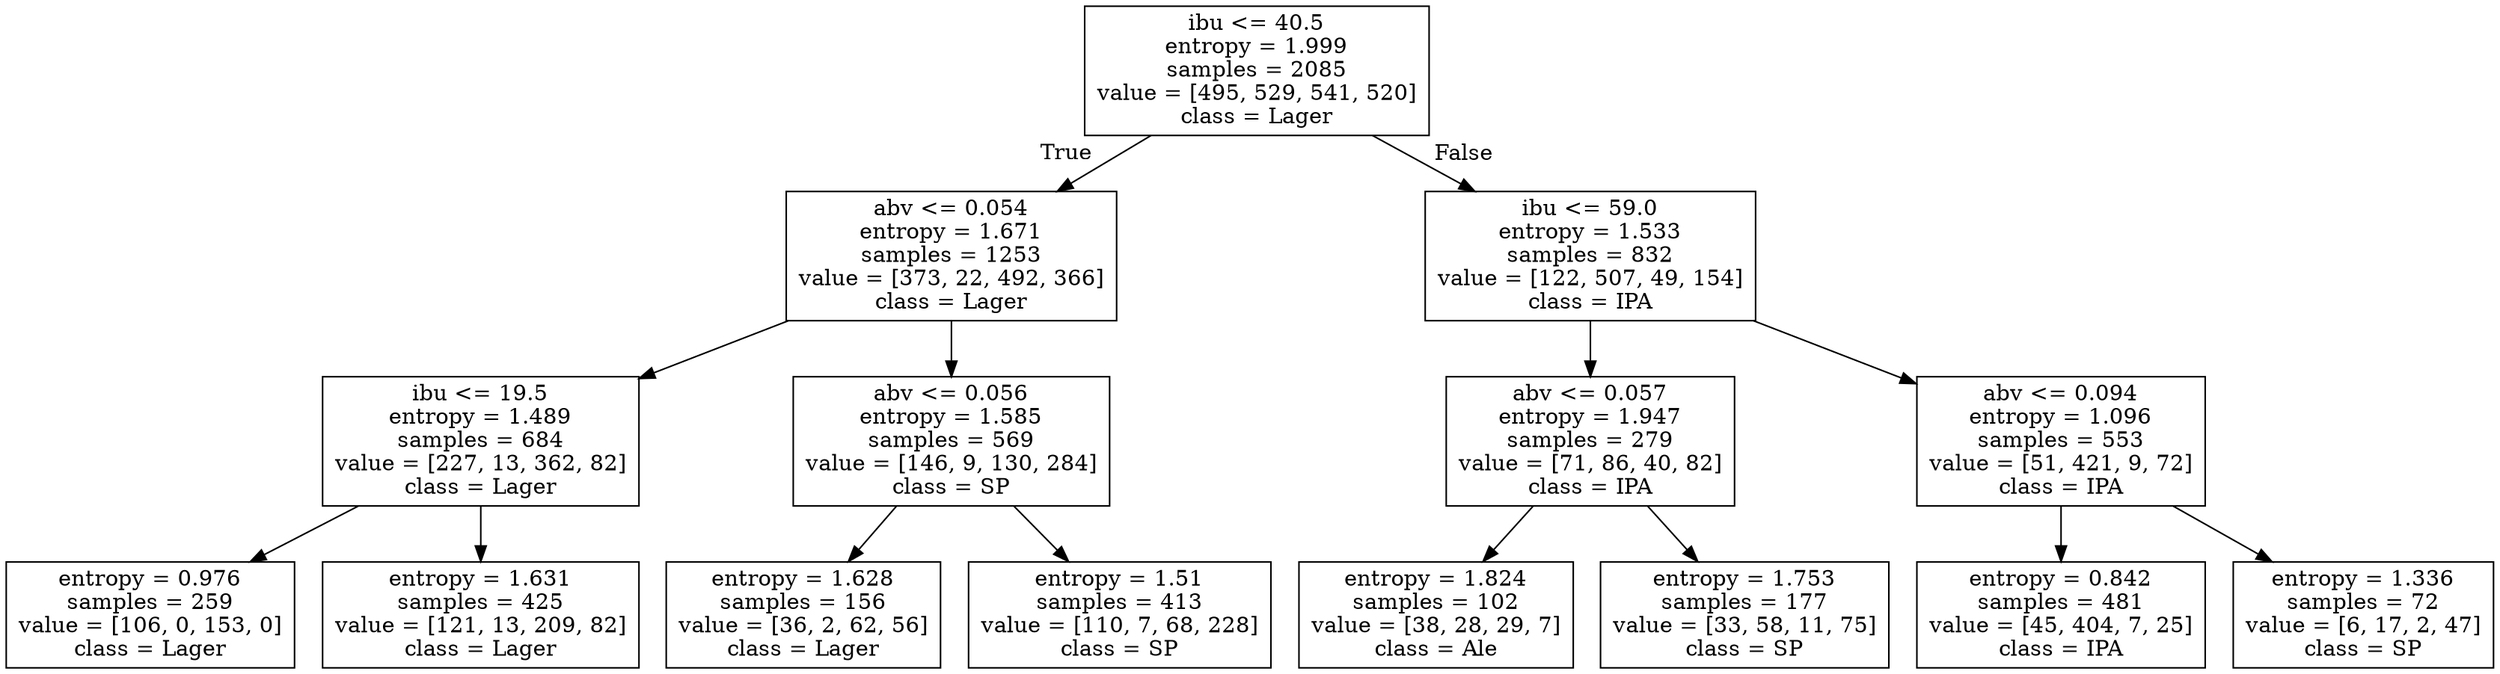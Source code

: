 digraph Tree {
node [shape=box] ;
0 [label="ibu <= 40.5\nentropy = 1.999\nsamples = 2085\nvalue = [495, 529, 541, 520]\nclass = Lager"] ;
1 [label="abv <= 0.054\nentropy = 1.671\nsamples = 1253\nvalue = [373, 22, 492, 366]\nclass = Lager"] ;
0 -> 1 [labeldistance=2.5, labelangle=45, headlabel="True"] ;
2 [label="ibu <= 19.5\nentropy = 1.489\nsamples = 684\nvalue = [227, 13, 362, 82]\nclass = Lager"] ;
1 -> 2 ;
3 [label="entropy = 0.976\nsamples = 259\nvalue = [106, 0, 153, 0]\nclass = Lager"] ;
2 -> 3 ;
4 [label="entropy = 1.631\nsamples = 425\nvalue = [121, 13, 209, 82]\nclass = Lager"] ;
2 -> 4 ;
5 [label="abv <= 0.056\nentropy = 1.585\nsamples = 569\nvalue = [146, 9, 130, 284]\nclass = SP"] ;
1 -> 5 ;
6 [label="entropy = 1.628\nsamples = 156\nvalue = [36, 2, 62, 56]\nclass = Lager"] ;
5 -> 6 ;
7 [label="entropy = 1.51\nsamples = 413\nvalue = [110, 7, 68, 228]\nclass = SP"] ;
5 -> 7 ;
8 [label="ibu <= 59.0\nentropy = 1.533\nsamples = 832\nvalue = [122, 507, 49, 154]\nclass = IPA"] ;
0 -> 8 [labeldistance=2.5, labelangle=-45, headlabel="False"] ;
9 [label="abv <= 0.057\nentropy = 1.947\nsamples = 279\nvalue = [71, 86, 40, 82]\nclass = IPA"] ;
8 -> 9 ;
10 [label="entropy = 1.824\nsamples = 102\nvalue = [38, 28, 29, 7]\nclass = Ale"] ;
9 -> 10 ;
11 [label="entropy = 1.753\nsamples = 177\nvalue = [33, 58, 11, 75]\nclass = SP"] ;
9 -> 11 ;
12 [label="abv <= 0.094\nentropy = 1.096\nsamples = 553\nvalue = [51, 421, 9, 72]\nclass = IPA"] ;
8 -> 12 ;
13 [label="entropy = 0.842\nsamples = 481\nvalue = [45, 404, 7, 25]\nclass = IPA"] ;
12 -> 13 ;
14 [label="entropy = 1.336\nsamples = 72\nvalue = [6, 17, 2, 47]\nclass = SP"] ;
12 -> 14 ;
}